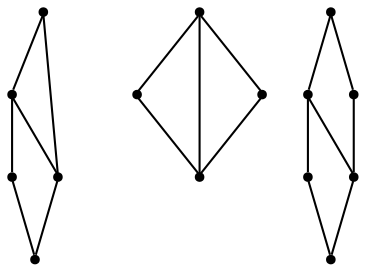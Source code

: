 graph {
  node [shape=point,comment="{\"directed\":false,\"doi\":\"10.1007/978-3-030-04414-5_3\",\"figure\":\"4\"}"]

  v0 [pos="1397.4850721066957,892.4957696903385"]
  v1 [pos="1397.4850721066957,760.2554831831316"]
  v2 [pos="1331.36516770603,892.4957696903385"]
  v3 [pos="1265.246312514256,760.2554831831314"]
  v4 [pos="1265.246312514256,892.4957696903385"]
  v5 [pos="918.1097640449485,892.4957696903385"]
  v6 [pos="851.9898596442827,760.2554831831314"]
  v7 [pos="851.9898596442827,892.4957696903385"]
  v8 [pos="785.8700188320346,760.2554831831316"]
  v9 [pos="438.7323973081783,892.4957696903385"]
  v10 [pos="438.7323973081783,760.2554831831314"]
  v11 [pos="372.61455158253546,892.4957696903385"]
  v12 [pos="372.61455158253546,760.2554831831314"]
  v13 [pos="306.4956963907617,892.4957696903385"]
  v14 [pos="306.4956963907617,760.2554831831316"]

  v0 -- v1 [id="-1",pos="1397.4850721066957,892.4957696903385 1397.4850721066957,760.2554831831316 1397.4850721066957,760.2554831831316 1397.4850721066957,760.2554831831316"]
  v11 -- v9 [id="-3",pos="372.61455158253546,892.4957696903385 438.7323973081783,892.4957696903385 438.7323973081783,892.4957696903385 438.7323973081783,892.4957696903385"]
  v14 -- v12 [id="-5",pos="306.4956963907617,760.2554831831316 372.61455158253546,760.2554831831314 372.61455158253546,760.2554831831314 372.61455158253546,760.2554831831314"]
  v12 -- v10 [id="-6",pos="372.61455158253546,760.2554831831314 438.7323973081783,760.2554831831314 438.7323973081783,760.2554831831314 438.7323973081783,760.2554831831314"]
  v11 -- v12 [id="-8",pos="372.61455158253546,892.4957696903385 372.61455158253546,760.2554831831314 372.61455158253546,760.2554831831314 372.61455158253546,760.2554831831314"]
  v9 -- v10 [id="-9",pos="438.7323973081783,892.4957696903385 438.7323973081783,760.2554831831314 438.7323973081783,760.2554831831314 438.7323973081783,760.2554831831314"]
  v8 -- v6 [id="-12",pos="785.8700188320346,760.2554831831316 851.9898596442827,760.2554831831314 851.9898596442827,760.2554831831314 851.9898596442827,760.2554831831314"]
  v7 -- v6 [id="-14",pos="851.9898596442827,892.4957696903385 851.9898596442827,760.2554831831314 851.9898596442827,760.2554831831314 851.9898596442827,760.2554831831314"]
  v5 -- v6 [id="-15",pos="918.1097640449485,892.4957696903385 851.9898596442827,760.2554831831314 851.9898596442827,760.2554831831314 851.9898596442827,760.2554831831314"]
  v2 -- v0 [id="-17",pos="1331.36516770603,892.4957696903385 1397.4850721066957,892.4957696903385 1397.4850721066957,892.4957696903385 1397.4850721066957,892.4957696903385"]
  v3 -- v1 [id="-19",pos="1265.246312514256,760.2554831831314 1397.4850721066957,760.2554831831316 1397.4850721066957,760.2554831831316 1397.4850721066957,760.2554831831316"]
  v2 -- v3 [id="-21",pos="1331.36516770603,892.4957696903385 1265.246312514256,760.2554831831314 1265.246312514256,760.2554831831314 1265.246312514256,760.2554831831314"]
  v13 -- v11 [id="-22",pos="306.4956963907617,892.4957696903385 372.61455158253546,892.4957696903385 372.61455158253546,892.4957696903385 372.61455158253546,892.4957696903385"]
  v13 -- v14 [id="-24",pos="306.4956963907617,892.4957696903385 306.4956963907617,760.2554831831316 306.4956963907617,760.2554831831316 306.4956963907617,760.2554831831316"]
  v7 -- v5 [id="-25",pos="851.9898596442827,892.4957696903385 918.1097640449485,892.4957696903385 918.1097640449485,892.4957696903385 918.1097640449485,892.4957696903385"]
  v7 -- v8 [id="-27",pos="851.9898596442827,892.4957696903385 785.8700188320346,760.2554831831316 785.8700188320346,760.2554831831316 785.8700188320346,760.2554831831316"]
  v4 -- v2 [id="-28",pos="1265.246312514256,892.4957696903385 1331.36516770603,892.4957696903385 1331.36516770603,892.4957696903385 1331.36516770603,892.4957696903385"]
  v4 -- v3 [id="-30",pos="1265.246312514256,892.4957696903385 1265.246312514256,760.2554831831314 1265.246312514256,760.2554831831314 1265.246312514256,760.2554831831314"]
}